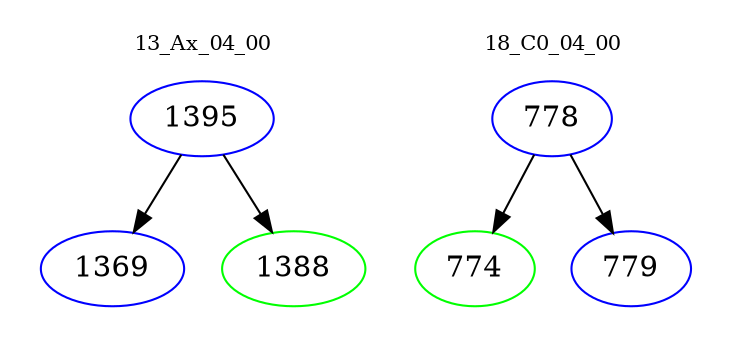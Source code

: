 digraph{
subgraph cluster_0 {
color = white
label = "13_Ax_04_00";
fontsize=10;
T0_1395 [label="1395", color="blue"]
T0_1395 -> T0_1369 [color="black"]
T0_1369 [label="1369", color="blue"]
T0_1395 -> T0_1388 [color="black"]
T0_1388 [label="1388", color="green"]
}
subgraph cluster_1 {
color = white
label = "18_C0_04_00";
fontsize=10;
T1_778 [label="778", color="blue"]
T1_778 -> T1_774 [color="black"]
T1_774 [label="774", color="green"]
T1_778 -> T1_779 [color="black"]
T1_779 [label="779", color="blue"]
}
}
